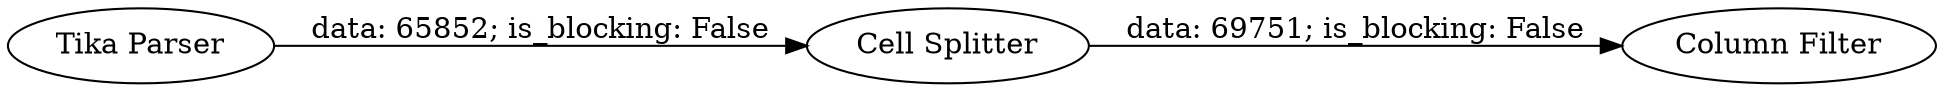 digraph {
	"2400496801494846016_1" [label="Tika Parser"]
	"2400496801494846016_3" [label="Cell Splitter"]
	"2400496801494846016_4" [label="Column Filter"]
	"2400496801494846016_3" -> "2400496801494846016_4" [label="data: 69751; is_blocking: False"]
	"2400496801494846016_1" -> "2400496801494846016_3" [label="data: 65852; is_blocking: False"]
	rankdir=LR
}
